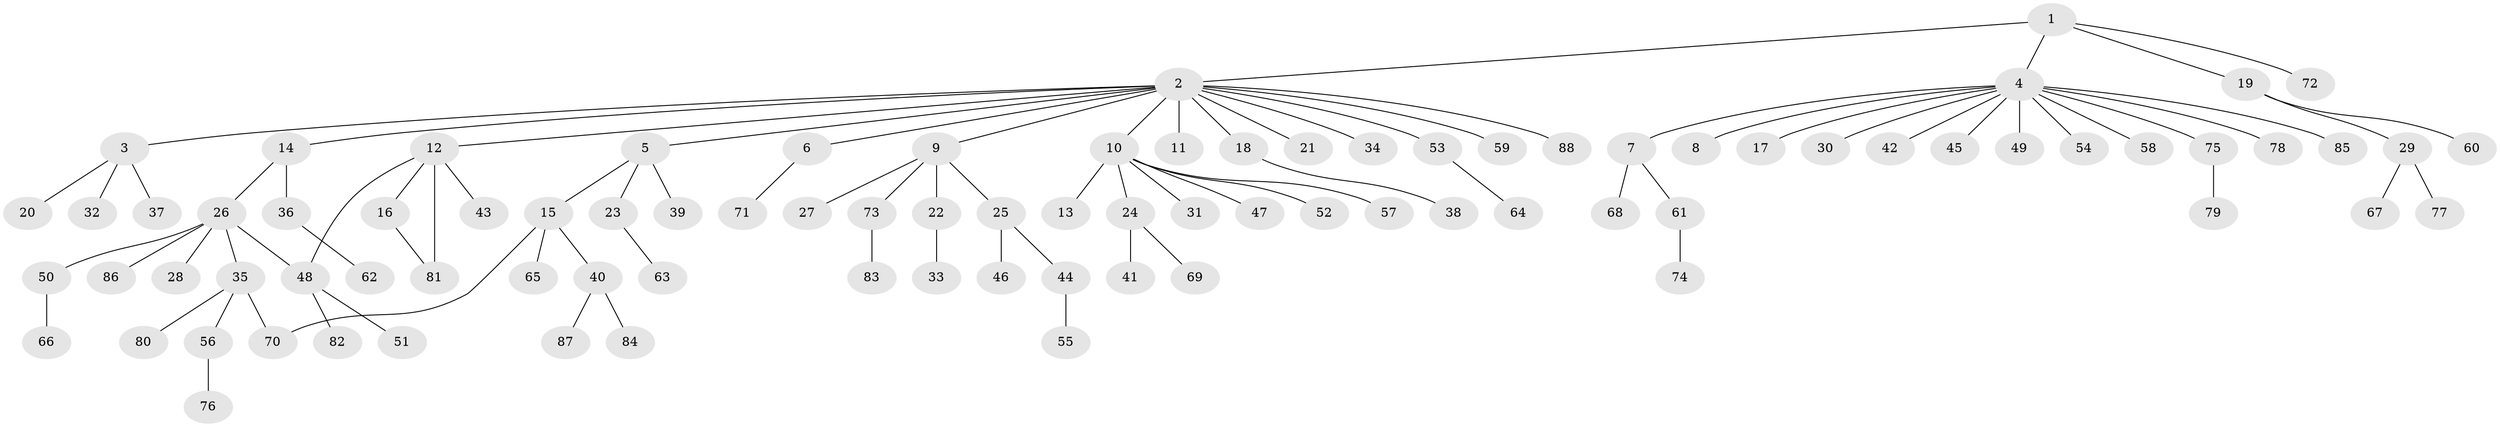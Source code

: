 // Generated by graph-tools (version 1.1) at 2025/11/02/27/25 16:11:09]
// undirected, 88 vertices, 90 edges
graph export_dot {
graph [start="1"]
  node [color=gray90,style=filled];
  1;
  2;
  3;
  4;
  5;
  6;
  7;
  8;
  9;
  10;
  11;
  12;
  13;
  14;
  15;
  16;
  17;
  18;
  19;
  20;
  21;
  22;
  23;
  24;
  25;
  26;
  27;
  28;
  29;
  30;
  31;
  32;
  33;
  34;
  35;
  36;
  37;
  38;
  39;
  40;
  41;
  42;
  43;
  44;
  45;
  46;
  47;
  48;
  49;
  50;
  51;
  52;
  53;
  54;
  55;
  56;
  57;
  58;
  59;
  60;
  61;
  62;
  63;
  64;
  65;
  66;
  67;
  68;
  69;
  70;
  71;
  72;
  73;
  74;
  75;
  76;
  77;
  78;
  79;
  80;
  81;
  82;
  83;
  84;
  85;
  86;
  87;
  88;
  1 -- 2;
  1 -- 4;
  1 -- 19;
  1 -- 72;
  2 -- 3;
  2 -- 5;
  2 -- 6;
  2 -- 9;
  2 -- 10;
  2 -- 11;
  2 -- 12;
  2 -- 14;
  2 -- 18;
  2 -- 21;
  2 -- 34;
  2 -- 53;
  2 -- 59;
  2 -- 88;
  3 -- 20;
  3 -- 32;
  3 -- 37;
  4 -- 7;
  4 -- 8;
  4 -- 17;
  4 -- 30;
  4 -- 42;
  4 -- 45;
  4 -- 49;
  4 -- 54;
  4 -- 58;
  4 -- 75;
  4 -- 78;
  4 -- 85;
  5 -- 15;
  5 -- 23;
  5 -- 39;
  6 -- 71;
  7 -- 61;
  7 -- 68;
  9 -- 22;
  9 -- 25;
  9 -- 27;
  9 -- 73;
  10 -- 13;
  10 -- 24;
  10 -- 31;
  10 -- 47;
  10 -- 52;
  10 -- 57;
  12 -- 16;
  12 -- 43;
  12 -- 48;
  12 -- 81;
  14 -- 26;
  14 -- 36;
  15 -- 40;
  15 -- 65;
  15 -- 70;
  16 -- 81;
  18 -- 38;
  19 -- 29;
  19 -- 60;
  22 -- 33;
  23 -- 63;
  24 -- 41;
  24 -- 69;
  25 -- 44;
  25 -- 46;
  26 -- 28;
  26 -- 35;
  26 -- 48;
  26 -- 50;
  26 -- 86;
  29 -- 67;
  29 -- 77;
  35 -- 56;
  35 -- 70;
  35 -- 80;
  36 -- 62;
  40 -- 84;
  40 -- 87;
  44 -- 55;
  48 -- 51;
  48 -- 82;
  50 -- 66;
  53 -- 64;
  56 -- 76;
  61 -- 74;
  73 -- 83;
  75 -- 79;
}
